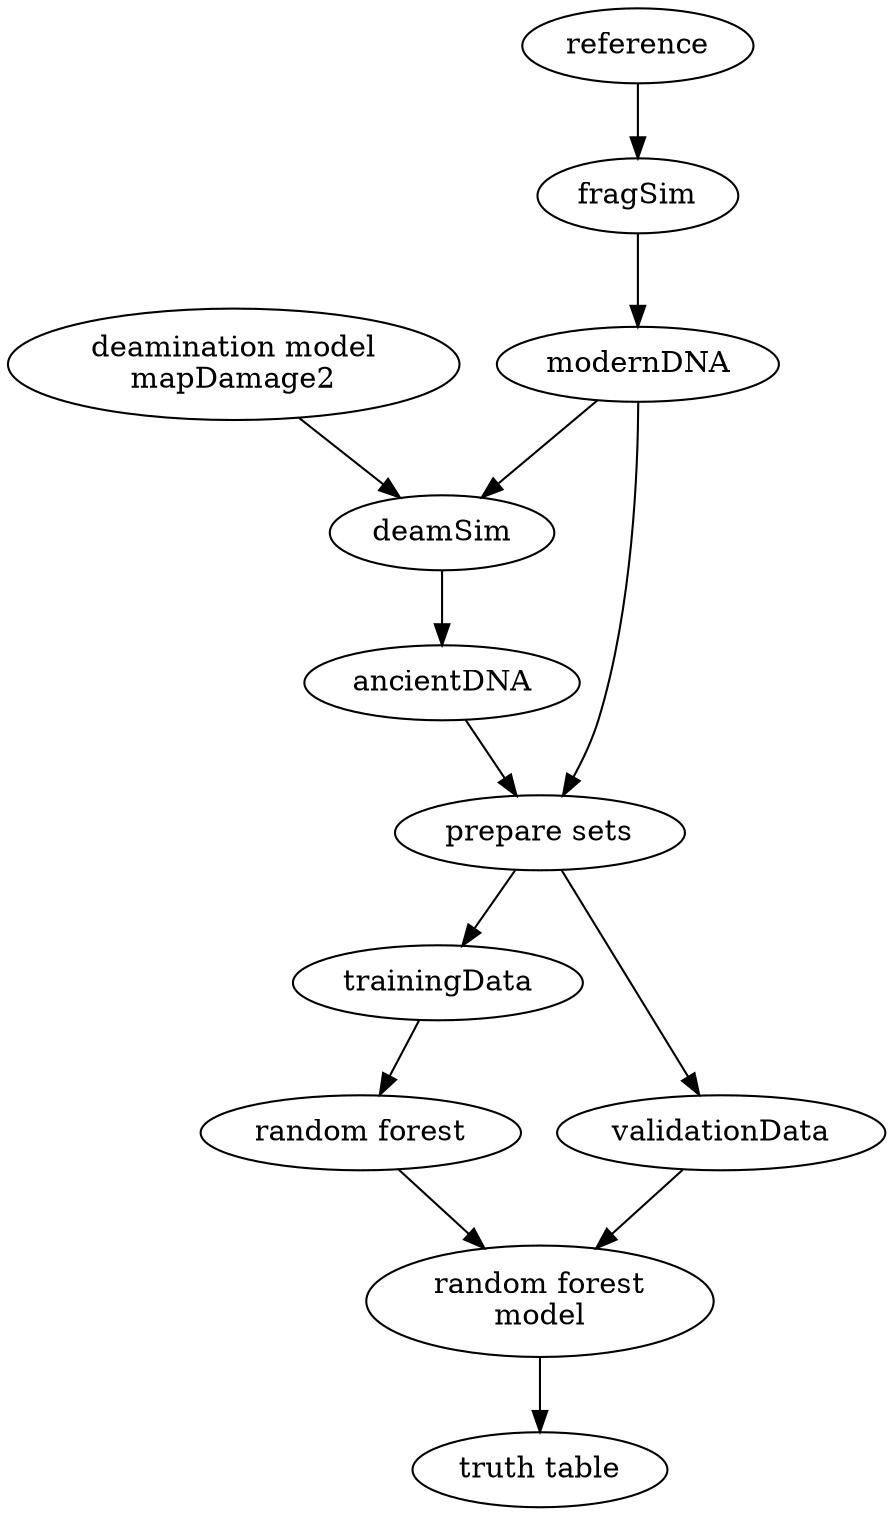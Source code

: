 digraph g{

    reference -> fragSim -> modernDNA -> deamSim -> ancientDNA;

    "deamination model\nmapDamage2" -> deamSim;

    {modernDNA; ancientDNA} -> "prepare sets" -> {trainingData; validationData};

     trainingData -> "random forest" -> "random forest\nmodel";

     validationData -> "random forest\nmodel" -> "truth table";
    }
